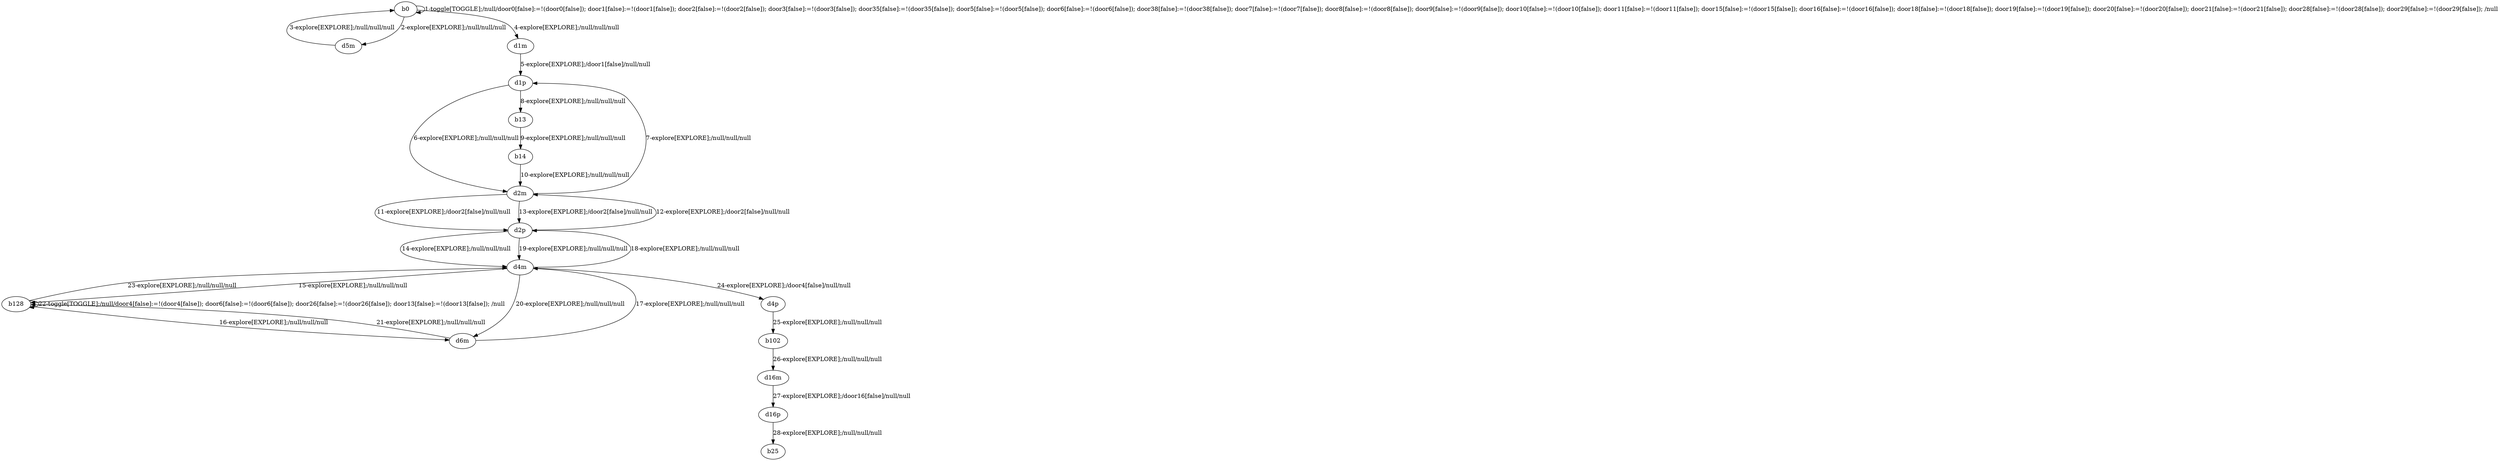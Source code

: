 # Total number of goals covered by this test: 1
# d16p --> b25

digraph g {
"b0" -> "b0" [label = "1-toggle[TOGGLE];/null/door0[false]:=!(door0[false]); door1[false]:=!(door1[false]); door2[false]:=!(door2[false]); door3[false]:=!(door3[false]); door35[false]:=!(door35[false]); door5[false]:=!(door5[false]); door6[false]:=!(door6[false]); door38[false]:=!(door38[false]); door7[false]:=!(door7[false]); door8[false]:=!(door8[false]); door9[false]:=!(door9[false]); door10[false]:=!(door10[false]); door11[false]:=!(door11[false]); door15[false]:=!(door15[false]); door16[false]:=!(door16[false]); door18[false]:=!(door18[false]); door19[false]:=!(door19[false]); door20[false]:=!(door20[false]); door21[false]:=!(door21[false]); door28[false]:=!(door28[false]); door29[false]:=!(door29[false]); /null"];
"b0" -> "d5m" [label = "2-explore[EXPLORE];/null/null/null"];
"d5m" -> "b0" [label = "3-explore[EXPLORE];/null/null/null"];
"b0" -> "d1m" [label = "4-explore[EXPLORE];/null/null/null"];
"d1m" -> "d1p" [label = "5-explore[EXPLORE];/door1[false]/null/null"];
"d1p" -> "d2m" [label = "6-explore[EXPLORE];/null/null/null"];
"d2m" -> "d1p" [label = "7-explore[EXPLORE];/null/null/null"];
"d1p" -> "b13" [label = "8-explore[EXPLORE];/null/null/null"];
"b13" -> "b14" [label = "9-explore[EXPLORE];/null/null/null"];
"b14" -> "d2m" [label = "10-explore[EXPLORE];/null/null/null"];
"d2m" -> "d2p" [label = "11-explore[EXPLORE];/door2[false]/null/null"];
"d2p" -> "d2m" [label = "12-explore[EXPLORE];/door2[false]/null/null"];
"d2m" -> "d2p" [label = "13-explore[EXPLORE];/door2[false]/null/null"];
"d2p" -> "d4m" [label = "14-explore[EXPLORE];/null/null/null"];
"d4m" -> "b128" [label = "15-explore[EXPLORE];/null/null/null"];
"b128" -> "d6m" [label = "16-explore[EXPLORE];/null/null/null"];
"d6m" -> "d4m" [label = "17-explore[EXPLORE];/null/null/null"];
"d4m" -> "d2p" [label = "18-explore[EXPLORE];/null/null/null"];
"d2p" -> "d4m" [label = "19-explore[EXPLORE];/null/null/null"];
"d4m" -> "d6m" [label = "20-explore[EXPLORE];/null/null/null"];
"d6m" -> "b128" [label = "21-explore[EXPLORE];/null/null/null"];
"b128" -> "b128" [label = "22-toggle[TOGGLE];/null/door4[false]:=!(door4[false]); door6[false]:=!(door6[false]); door26[false]:=!(door26[false]); door13[false]:=!(door13[false]); /null"];
"b128" -> "d4m" [label = "23-explore[EXPLORE];/null/null/null"];
"d4m" -> "d4p" [label = "24-explore[EXPLORE];/door4[false]/null/null"];
"d4p" -> "b102" [label = "25-explore[EXPLORE];/null/null/null"];
"b102" -> "d16m" [label = "26-explore[EXPLORE];/null/null/null"];
"d16m" -> "d16p" [label = "27-explore[EXPLORE];/door16[false]/null/null"];
"d16p" -> "b25" [label = "28-explore[EXPLORE];/null/null/null"];
}